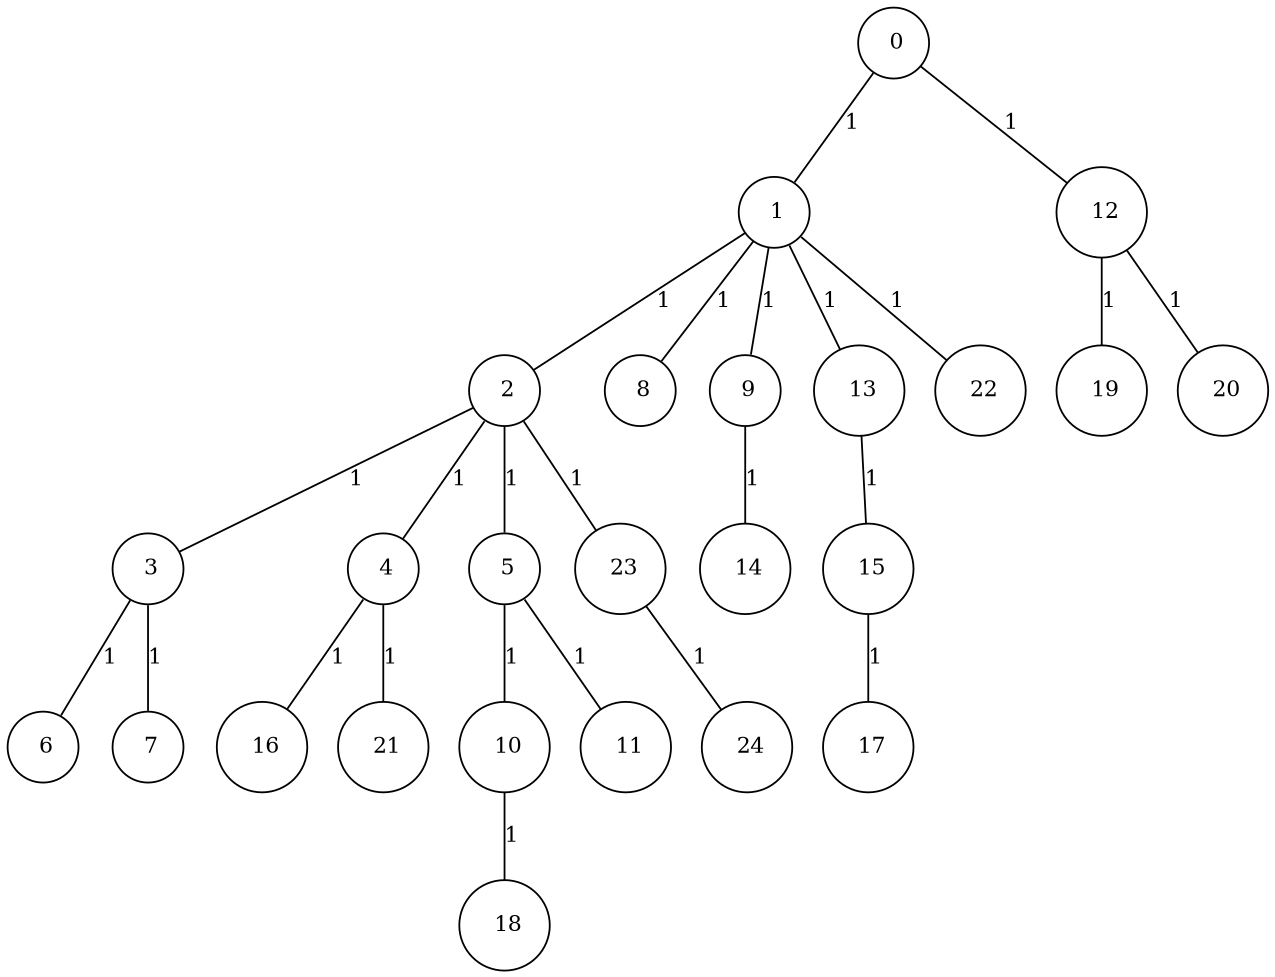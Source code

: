graph G {
size="8.5,11;"
ratio = "expand;"
fixedsize="true;"
overlap="scale;"
node[shape=circle,width=.12,hight=.12,fontsize=12]
edge[fontsize=12]

0[label=" 0" color=black, pos="2.22375,2.9912879!"];
1[label=" 1" color=black, pos="2.4801025,2.1272668!"];
2[label=" 2" color=black, pos="2.4996576,0.94417825!"];
3[label=" 3" color=black, pos="0.038930938,0.13602639!"];
4[label=" 4" color=black, pos="1.385398,0.14584602!"];
5[label=" 5" color=black, pos="0.39462952,0.87121788!"];
6[label=" 6" color=black, pos="1.4502574,2.2237124!"];
7[label=" 7" color=black, pos="1.2851903,2.1833881!"];
8[label=" 8" color=black, pos="0.92789173,2.6420356!"];
9[label=" 9" color=black, pos="2.0920583,0.93148897!"];
10[label=" 10" color=black, pos="2.1688033,2.2836131!"];
11[label=" 11" color=black, pos="2.0059785,1.5062743!"];
12[label=" 12" color=black, pos="0.57158157,0.86981585!"];
13[label=" 13" color=black, pos="0.54208131,1.8741694!"];
14[label=" 14" color=black, pos="0.078389532,0.10998076!"];
15[label=" 15" color=black, pos="1.8002911,2.8725201!"];
16[label=" 16" color=black, pos="2.4680448,0.1361771!"];
17[label=" 17" color=black, pos="2.2838582,1.151819!"];
18[label=" 18" color=black, pos="0.94333328,1.6603956!"];
19[label=" 19" color=black, pos="1.8550716,1.3406883!"];
20[label=" 20" color=black, pos="1.8187904,0.39286424!"];
21[label=" 21" color=black, pos="2.9515379,1.3532104!"];
22[label=" 22" color=black, pos="2.3649155,1.3935073!"];
23[label=" 23" color=black, pos="2.75656,0.89338944!"];
24[label=" 24" color=black, pos="2.7805832,1.7847079!"];
0--1[label="1"]
0--12[label="1"]
1--2[label="1"]
1--8[label="1"]
1--9[label="1"]
1--13[label="1"]
1--22[label="1"]
2--3[label="1"]
2--4[label="1"]
2--5[label="1"]
2--23[label="1"]
3--6[label="1"]
3--7[label="1"]
4--16[label="1"]
4--21[label="1"]
5--10[label="1"]
5--11[label="1"]
9--14[label="1"]
10--18[label="1"]
12--19[label="1"]
12--20[label="1"]
13--15[label="1"]
15--17[label="1"]
23--24[label="1"]

}
